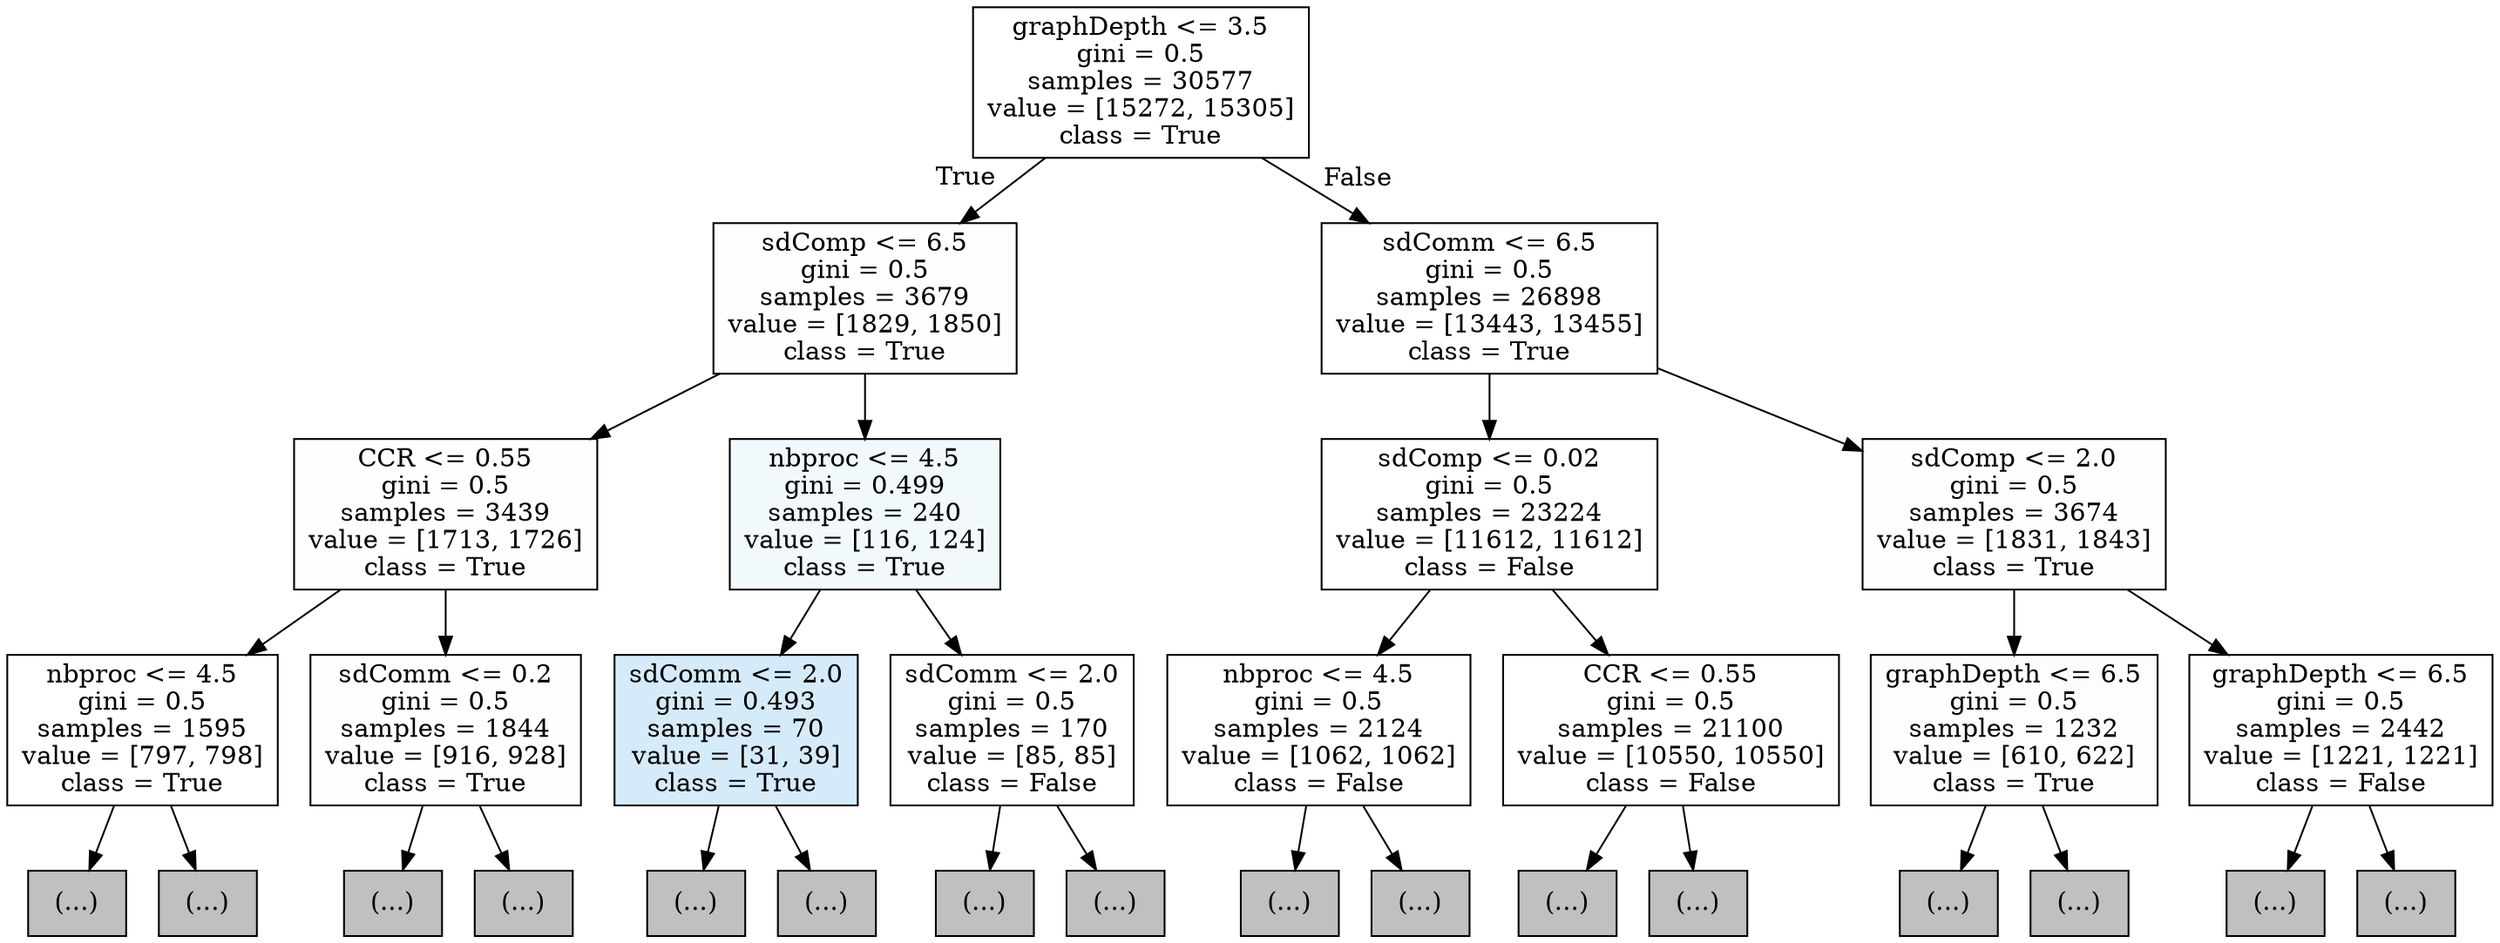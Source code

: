 digraph Tree {
node [shape=box, style="filled", color="black"] ;
0 [label="graphDepth <= 3.5\ngini = 0.5\nsamples = 30577\nvalue = [15272, 15305]\nclass = True", fillcolor="#ffffff"] ;
1 [label="sdComp <= 6.5\ngini = 0.5\nsamples = 3679\nvalue = [1829, 1850]\nclass = True", fillcolor="#fdfeff"] ;
0 -> 1 [labeldistance=2.5, labelangle=45, headlabel="True"] ;
2 [label="CCR <= 0.55\ngini = 0.5\nsamples = 3439\nvalue = [1713, 1726]\nclass = True", fillcolor="#fefeff"] ;
1 -> 2 ;
3 [label="nbproc <= 4.5\ngini = 0.5\nsamples = 1595\nvalue = [797, 798]\nclass = True", fillcolor="#ffffff"] ;
2 -> 3 ;
4 [label="(...)", fillcolor="#C0C0C0"] ;
3 -> 4 ;
19 [label="(...)", fillcolor="#C0C0C0"] ;
3 -> 19 ;
34 [label="sdComm <= 0.2\ngini = 0.5\nsamples = 1844\nvalue = [916, 928]\nclass = True", fillcolor="#fcfeff"] ;
2 -> 34 ;
35 [label="(...)", fillcolor="#C0C0C0"] ;
34 -> 35 ;
46 [label="(...)", fillcolor="#C0C0C0"] ;
34 -> 46 ;
91 [label="nbproc <= 4.5\ngini = 0.499\nsamples = 240\nvalue = [116, 124]\nclass = True", fillcolor="#f2f9fd"] ;
1 -> 91 ;
92 [label="sdComm <= 2.0\ngini = 0.493\nsamples = 70\nvalue = [31, 39]\nclass = True", fillcolor="#d6ebfa"] ;
91 -> 92 ;
93 [label="(...)", fillcolor="#C0C0C0"] ;
92 -> 93 ;
94 [label="(...)", fillcolor="#C0C0C0"] ;
92 -> 94 ;
97 [label="sdComm <= 2.0\ngini = 0.5\nsamples = 170\nvalue = [85, 85]\nclass = False", fillcolor="#ffffff"] ;
91 -> 97 ;
98 [label="(...)", fillcolor="#C0C0C0"] ;
97 -> 98 ;
99 [label="(...)", fillcolor="#C0C0C0"] ;
97 -> 99 ;
102 [label="sdComm <= 6.5\ngini = 0.5\nsamples = 26898\nvalue = [13443, 13455]\nclass = True", fillcolor="#ffffff"] ;
0 -> 102 [labeldistance=2.5, labelangle=-45, headlabel="False"] ;
103 [label="sdComp <= 0.02\ngini = 0.5\nsamples = 23224\nvalue = [11612, 11612]\nclass = False", fillcolor="#ffffff"] ;
102 -> 103 ;
104 [label="nbproc <= 4.5\ngini = 0.5\nsamples = 2124\nvalue = [1062, 1062]\nclass = False", fillcolor="#ffffff"] ;
103 -> 104 ;
105 [label="(...)", fillcolor="#C0C0C0"] ;
104 -> 105 ;
146 [label="(...)", fillcolor="#C0C0C0"] ;
104 -> 146 ;
185 [label="CCR <= 0.55\ngini = 0.5\nsamples = 21100\nvalue = [10550, 10550]\nclass = False", fillcolor="#ffffff"] ;
103 -> 185 ;
186 [label="(...)", fillcolor="#C0C0C0"] ;
185 -> 186 ;
339 [label="(...)", fillcolor="#C0C0C0"] ;
185 -> 339 ;
732 [label="sdComp <= 2.0\ngini = 0.5\nsamples = 3674\nvalue = [1831, 1843]\nclass = True", fillcolor="#fefeff"] ;
102 -> 732 ;
733 [label="graphDepth <= 6.5\ngini = 0.5\nsamples = 1232\nvalue = [610, 622]\nclass = True", fillcolor="#fbfdfe"] ;
732 -> 733 ;
734 [label="(...)", fillcolor="#C0C0C0"] ;
733 -> 734 ;
741 [label="(...)", fillcolor="#C0C0C0"] ;
733 -> 741 ;
760 [label="graphDepth <= 6.5\ngini = 0.5\nsamples = 2442\nvalue = [1221, 1221]\nclass = False", fillcolor="#ffffff"] ;
732 -> 760 ;
761 [label="(...)", fillcolor="#C0C0C0"] ;
760 -> 761 ;
776 [label="(...)", fillcolor="#C0C0C0"] ;
760 -> 776 ;
}